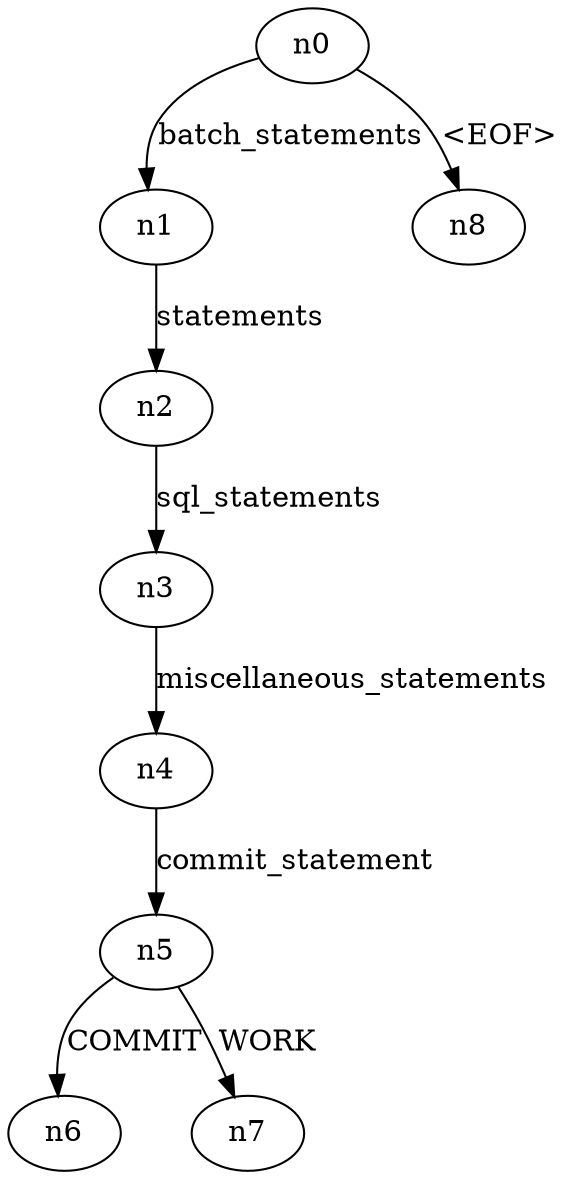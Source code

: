 digraph ParseTree {
  n0 -> n1 [label="batch_statements"];
  n1 -> n2 [label="statements"];
  n2 -> n3 [label="sql_statements"];
  n3 -> n4 [label="miscellaneous_statements"];
  n4 -> n5 [label="commit_statement"];
  n5 -> n6 [label="COMMIT"];
  n5 -> n7 [label="WORK"];
  n0 -> n8 [label="<EOF>"];
}